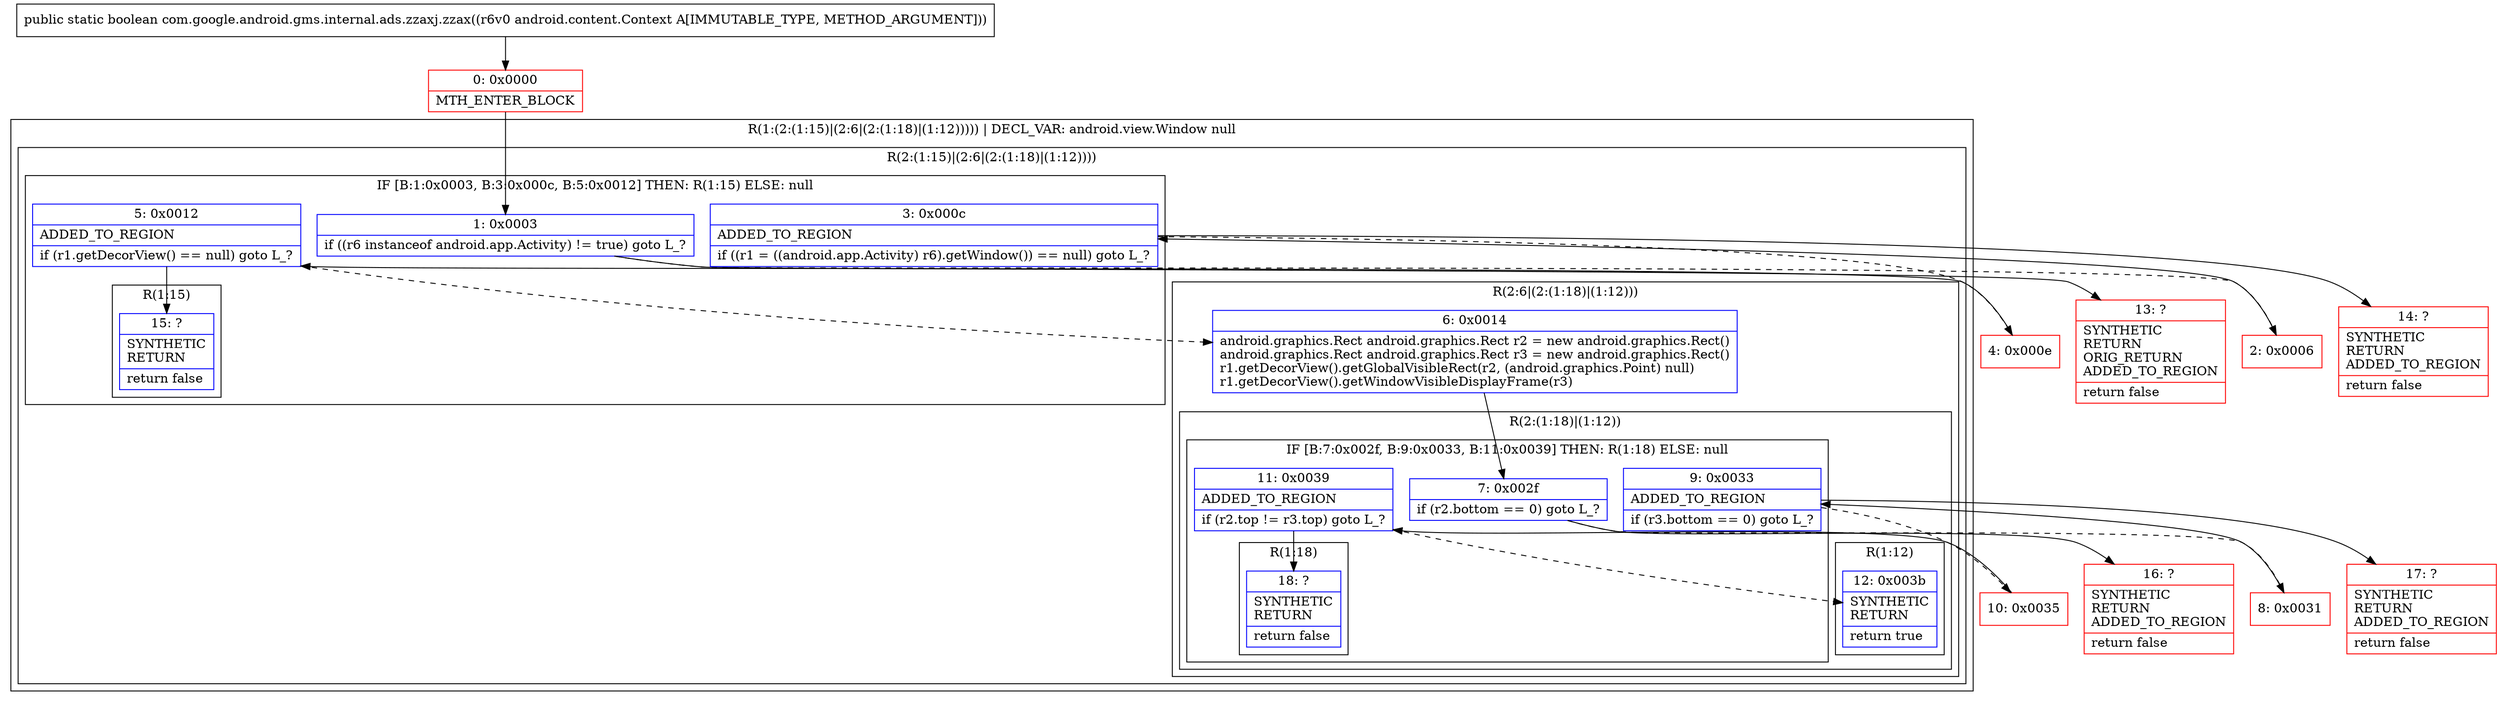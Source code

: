 digraph "CFG forcom.google.android.gms.internal.ads.zzaxj.zzax(Landroid\/content\/Context;)Z" {
subgraph cluster_Region_205510784 {
label = "R(1:(2:(1:15)|(2:6|(2:(1:18)|(1:12))))) | DECL_VAR: android.view.Window null\l";
node [shape=record,color=blue];
subgraph cluster_Region_1206967022 {
label = "R(2:(1:15)|(2:6|(2:(1:18)|(1:12))))";
node [shape=record,color=blue];
subgraph cluster_IfRegion_1719858109 {
label = "IF [B:1:0x0003, B:3:0x000c, B:5:0x0012] THEN: R(1:15) ELSE: null";
node [shape=record,color=blue];
Node_1 [shape=record,label="{1\:\ 0x0003|if ((r6 instanceof android.app.Activity) != true) goto L_?\l}"];
Node_3 [shape=record,label="{3\:\ 0x000c|ADDED_TO_REGION\l|if ((r1 = ((android.app.Activity) r6).getWindow()) == null) goto L_?\l}"];
Node_5 [shape=record,label="{5\:\ 0x0012|ADDED_TO_REGION\l|if (r1.getDecorView() == null) goto L_?\l}"];
subgraph cluster_Region_1695528120 {
label = "R(1:15)";
node [shape=record,color=blue];
Node_15 [shape=record,label="{15\:\ ?|SYNTHETIC\lRETURN\l|return false\l}"];
}
}
subgraph cluster_Region_486809345 {
label = "R(2:6|(2:(1:18)|(1:12)))";
node [shape=record,color=blue];
Node_6 [shape=record,label="{6\:\ 0x0014|android.graphics.Rect android.graphics.Rect r2 = new android.graphics.Rect()\landroid.graphics.Rect android.graphics.Rect r3 = new android.graphics.Rect()\lr1.getDecorView().getGlobalVisibleRect(r2, (android.graphics.Point) null)\lr1.getDecorView().getWindowVisibleDisplayFrame(r3)\l}"];
subgraph cluster_Region_394693441 {
label = "R(2:(1:18)|(1:12))";
node [shape=record,color=blue];
subgraph cluster_IfRegion_511056496 {
label = "IF [B:7:0x002f, B:9:0x0033, B:11:0x0039] THEN: R(1:18) ELSE: null";
node [shape=record,color=blue];
Node_7 [shape=record,label="{7\:\ 0x002f|if (r2.bottom == 0) goto L_?\l}"];
Node_9 [shape=record,label="{9\:\ 0x0033|ADDED_TO_REGION\l|if (r3.bottom == 0) goto L_?\l}"];
Node_11 [shape=record,label="{11\:\ 0x0039|ADDED_TO_REGION\l|if (r2.top != r3.top) goto L_?\l}"];
subgraph cluster_Region_1449137397 {
label = "R(1:18)";
node [shape=record,color=blue];
Node_18 [shape=record,label="{18\:\ ?|SYNTHETIC\lRETURN\l|return false\l}"];
}
}
subgraph cluster_Region_655235743 {
label = "R(1:12)";
node [shape=record,color=blue];
Node_12 [shape=record,label="{12\:\ 0x003b|SYNTHETIC\lRETURN\l|return true\l}"];
}
}
}
}
}
Node_0 [shape=record,color=red,label="{0\:\ 0x0000|MTH_ENTER_BLOCK\l}"];
Node_2 [shape=record,color=red,label="{2\:\ 0x0006}"];
Node_4 [shape=record,color=red,label="{4\:\ 0x000e}"];
Node_8 [shape=record,color=red,label="{8\:\ 0x0031}"];
Node_10 [shape=record,color=red,label="{10\:\ 0x0035}"];
Node_13 [shape=record,color=red,label="{13\:\ ?|SYNTHETIC\lRETURN\lORIG_RETURN\lADDED_TO_REGION\l|return false\l}"];
Node_14 [shape=record,color=red,label="{14\:\ ?|SYNTHETIC\lRETURN\lADDED_TO_REGION\l|return false\l}"];
Node_16 [shape=record,color=red,label="{16\:\ ?|SYNTHETIC\lRETURN\lADDED_TO_REGION\l|return false\l}"];
Node_17 [shape=record,color=red,label="{17\:\ ?|SYNTHETIC\lRETURN\lADDED_TO_REGION\l|return false\l}"];
MethodNode[shape=record,label="{public static boolean com.google.android.gms.internal.ads.zzaxj.zzax((r6v0 android.content.Context A[IMMUTABLE_TYPE, METHOD_ARGUMENT])) }"];
MethodNode -> Node_0;
Node_1 -> Node_2[style=dashed];
Node_1 -> Node_13;
Node_3 -> Node_4[style=dashed];
Node_3 -> Node_14;
Node_5 -> Node_6[style=dashed];
Node_5 -> Node_15;
Node_6 -> Node_7;
Node_7 -> Node_8[style=dashed];
Node_7 -> Node_16;
Node_9 -> Node_10[style=dashed];
Node_9 -> Node_17;
Node_11 -> Node_12[style=dashed];
Node_11 -> Node_18;
Node_0 -> Node_1;
Node_2 -> Node_3;
Node_4 -> Node_5;
Node_8 -> Node_9;
Node_10 -> Node_11;
}


